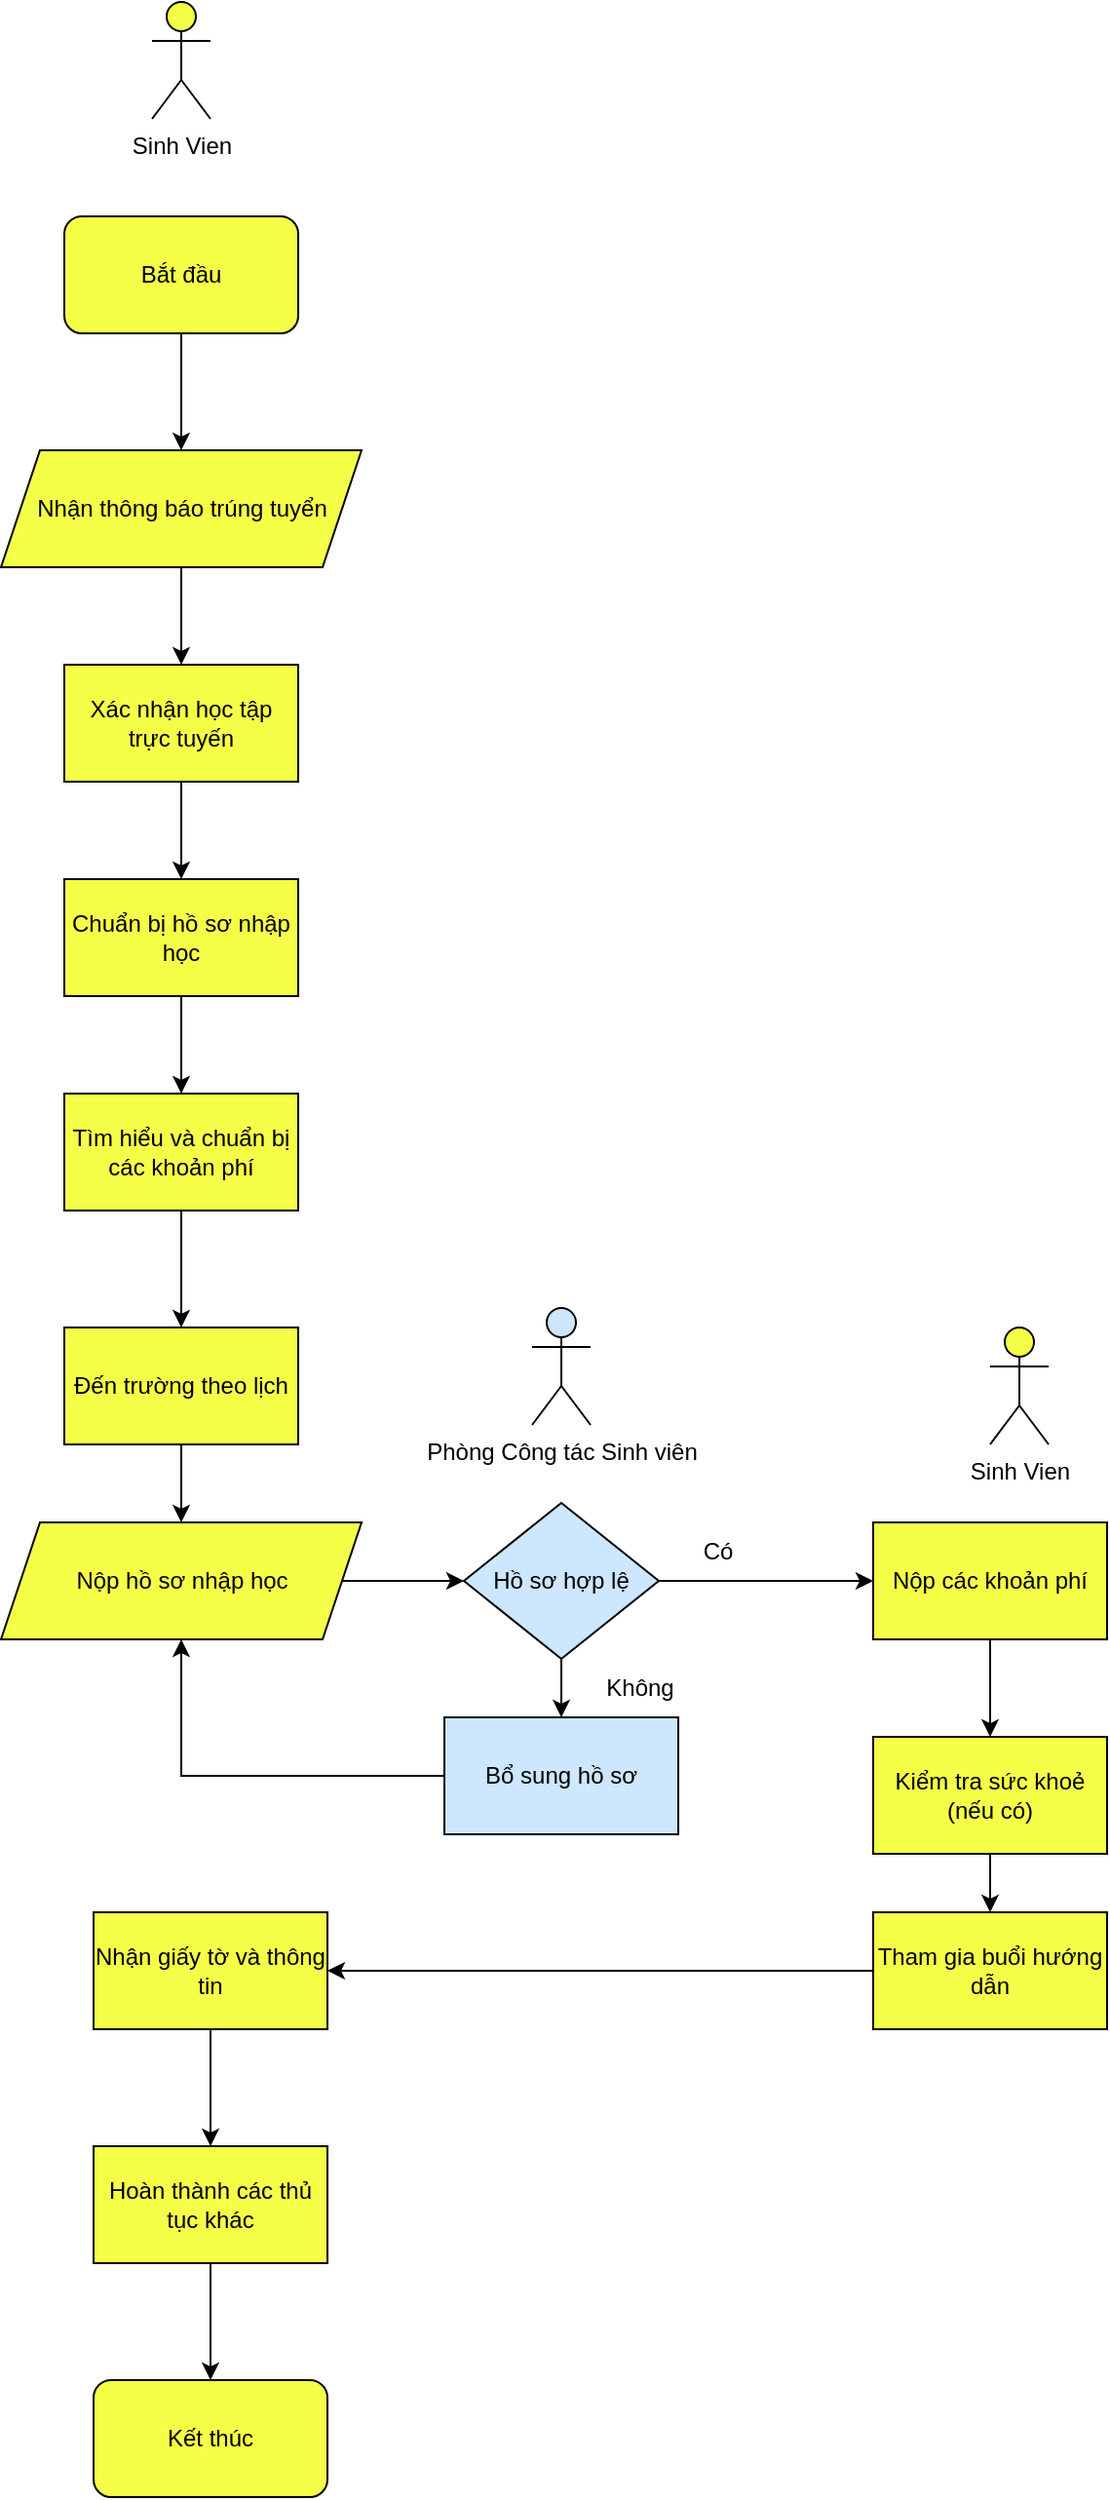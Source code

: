 <mxfile version="26.2.7">
  <diagram name="Page-1" id="TnqijpMx9pY5MQlE8vbq">
    <mxGraphModel dx="3467" dy="1776" grid="1" gridSize="10" guides="1" tooltips="1" connect="1" arrows="1" fold="1" page="1" pageScale="1" pageWidth="850" pageHeight="1100" math="0" shadow="0">
      <root>
        <mxCell id="0" />
        <mxCell id="1" parent="0" />
        <mxCell id="__30T2OvZkhh7V2jQrsh-3" value="" style="edgeStyle=orthogonalEdgeStyle;rounded=0;orthogonalLoop=1;jettySize=auto;html=1;" parent="1" source="__30T2OvZkhh7V2jQrsh-1" target="__30T2OvZkhh7V2jQrsh-2" edge="1">
          <mxGeometry relative="1" as="geometry" />
        </mxCell>
        <mxCell id="__30T2OvZkhh7V2jQrsh-1" value="Bắt đầu" style="rounded=1;whiteSpace=wrap;html=1;fillColor=#F5FF48;" parent="1" vertex="1">
          <mxGeometry x="305" y="240" width="120" height="60" as="geometry" />
        </mxCell>
        <mxCell id="__30T2OvZkhh7V2jQrsh-5" value="" style="edgeStyle=orthogonalEdgeStyle;rounded=0;orthogonalLoop=1;jettySize=auto;html=1;" parent="1" source="__30T2OvZkhh7V2jQrsh-2" target="__30T2OvZkhh7V2jQrsh-4" edge="1">
          <mxGeometry relative="1" as="geometry" />
        </mxCell>
        <mxCell id="__30T2OvZkhh7V2jQrsh-2" value="Nhận thông báo trúng tuyển" style="shape=parallelogram;perimeter=parallelogramPerimeter;whiteSpace=wrap;html=1;fixedSize=1;fillColor=#F5FF48;" parent="1" vertex="1">
          <mxGeometry x="272.5" y="360" width="185" height="60" as="geometry" />
        </mxCell>
        <mxCell id="__30T2OvZkhh7V2jQrsh-7" value="" style="edgeStyle=orthogonalEdgeStyle;rounded=0;orthogonalLoop=1;jettySize=auto;html=1;" parent="1" source="__30T2OvZkhh7V2jQrsh-4" target="__30T2OvZkhh7V2jQrsh-6" edge="1">
          <mxGeometry relative="1" as="geometry" />
        </mxCell>
        <mxCell id="__30T2OvZkhh7V2jQrsh-4" value="Xác nhận học tập trực tuyến" style="rounded=0;whiteSpace=wrap;html=1;fillColor=#F5FF48;" parent="1" vertex="1">
          <mxGeometry x="305" y="470" width="120" height="60" as="geometry" />
        </mxCell>
        <mxCell id="__30T2OvZkhh7V2jQrsh-10" value="" style="edgeStyle=orthogonalEdgeStyle;rounded=0;orthogonalLoop=1;jettySize=auto;html=1;" parent="1" source="__30T2OvZkhh7V2jQrsh-6" target="__30T2OvZkhh7V2jQrsh-8" edge="1">
          <mxGeometry relative="1" as="geometry" />
        </mxCell>
        <mxCell id="__30T2OvZkhh7V2jQrsh-6" value="Chuẩn bị hồ sơ nhập học" style="rounded=0;whiteSpace=wrap;html=1;fillColor=#F5FF48;" parent="1" vertex="1">
          <mxGeometry x="305" y="580" width="120" height="60" as="geometry" />
        </mxCell>
        <mxCell id="__30T2OvZkhh7V2jQrsh-11" value="" style="edgeStyle=orthogonalEdgeStyle;rounded=0;orthogonalLoop=1;jettySize=auto;html=1;" parent="1" source="__30T2OvZkhh7V2jQrsh-8" target="__30T2OvZkhh7V2jQrsh-9" edge="1">
          <mxGeometry relative="1" as="geometry" />
        </mxCell>
        <mxCell id="__30T2OvZkhh7V2jQrsh-8" value="Tìm hiểu và chuẩn bị các khoản phí" style="rounded=0;whiteSpace=wrap;html=1;fillColor=#F5FF48;" parent="1" vertex="1">
          <mxGeometry x="305" y="690" width="120" height="60" as="geometry" />
        </mxCell>
        <mxCell id="__30T2OvZkhh7V2jQrsh-13" value="" style="edgeStyle=orthogonalEdgeStyle;rounded=0;orthogonalLoop=1;jettySize=auto;html=1;" parent="1" source="__30T2OvZkhh7V2jQrsh-9" target="__30T2OvZkhh7V2jQrsh-12" edge="1">
          <mxGeometry relative="1" as="geometry" />
        </mxCell>
        <mxCell id="__30T2OvZkhh7V2jQrsh-9" value="Đến trường theo lịch" style="rounded=0;whiteSpace=wrap;html=1;fillColor=#F5FF48;" parent="1" vertex="1">
          <mxGeometry x="305" y="810" width="120" height="60" as="geometry" />
        </mxCell>
        <mxCell id="__30T2OvZkhh7V2jQrsh-15" value="" style="edgeStyle=orthogonalEdgeStyle;rounded=0;orthogonalLoop=1;jettySize=auto;html=1;" parent="1" source="__30T2OvZkhh7V2jQrsh-12" target="__30T2OvZkhh7V2jQrsh-14" edge="1">
          <mxGeometry relative="1" as="geometry" />
        </mxCell>
        <mxCell id="__30T2OvZkhh7V2jQrsh-12" value="Nộp hồ sơ nhập học" style="shape=parallelogram;perimeter=parallelogramPerimeter;whiteSpace=wrap;html=1;fixedSize=1;fillColor=#F5FF48;" parent="1" vertex="1">
          <mxGeometry x="272.5" y="910" width="185" height="60" as="geometry" />
        </mxCell>
        <mxCell id="__30T2OvZkhh7V2jQrsh-22" value="" style="edgeStyle=orthogonalEdgeStyle;rounded=0;orthogonalLoop=1;jettySize=auto;html=1;entryX=0;entryY=0.5;entryDx=0;entryDy=0;" parent="1" source="__30T2OvZkhh7V2jQrsh-14" target="__30T2OvZkhh7V2jQrsh-17" edge="1">
          <mxGeometry relative="1" as="geometry">
            <mxPoint x="670" y="940" as="targetPoint" />
          </mxGeometry>
        </mxCell>
        <mxCell id="__30T2OvZkhh7V2jQrsh-26" value="" style="edgeStyle=orthogonalEdgeStyle;rounded=0;orthogonalLoop=1;jettySize=auto;html=1;" parent="1" source="__30T2OvZkhh7V2jQrsh-14" target="__30T2OvZkhh7V2jQrsh-24" edge="1">
          <mxGeometry relative="1" as="geometry" />
        </mxCell>
        <mxCell id="__30T2OvZkhh7V2jQrsh-14" value="Hồ sơ hợp lệ" style="rhombus;whiteSpace=wrap;html=1;fillColor=#CCE7FF;" parent="1" vertex="1">
          <mxGeometry x="510" y="900" width="100" height="80" as="geometry" />
        </mxCell>
        <mxCell id="__30T2OvZkhh7V2jQrsh-29" value="" style="edgeStyle=orthogonalEdgeStyle;rounded=0;orthogonalLoop=1;jettySize=auto;html=1;" parent="1" source="__30T2OvZkhh7V2jQrsh-17" target="__30T2OvZkhh7V2jQrsh-28" edge="1">
          <mxGeometry relative="1" as="geometry" />
        </mxCell>
        <mxCell id="__30T2OvZkhh7V2jQrsh-17" value="Nộp các khoản phí" style="rounded=0;whiteSpace=wrap;html=1;fillColor=#F5FF48;" parent="1" vertex="1">
          <mxGeometry x="720" y="910" width="120" height="60" as="geometry" />
        </mxCell>
        <mxCell id="__30T2OvZkhh7V2jQrsh-21" value="Có" style="text;html=1;align=center;verticalAlign=middle;resizable=0;points=[];autosize=1;strokeColor=none;fillColor=none;" parent="1" vertex="1">
          <mxGeometry x="620" y="910" width="40" height="30" as="geometry" />
        </mxCell>
        <mxCell id="__30T2OvZkhh7V2jQrsh-23" value="Không" style="text;html=1;align=center;verticalAlign=middle;resizable=0;points=[];autosize=1;strokeColor=none;fillColor=none;" parent="1" vertex="1">
          <mxGeometry x="570" y="980" width="60" height="30" as="geometry" />
        </mxCell>
        <mxCell id="__30T2OvZkhh7V2jQrsh-27" style="edgeStyle=orthogonalEdgeStyle;rounded=0;orthogonalLoop=1;jettySize=auto;html=1;entryX=0.5;entryY=1;entryDx=0;entryDy=0;" parent="1" source="__30T2OvZkhh7V2jQrsh-24" target="__30T2OvZkhh7V2jQrsh-12" edge="1">
          <mxGeometry relative="1" as="geometry" />
        </mxCell>
        <mxCell id="__30T2OvZkhh7V2jQrsh-24" value="Bổ sung hồ sơ" style="rounded=0;whiteSpace=wrap;html=1;fillColor=#CCE7FF;" parent="1" vertex="1">
          <mxGeometry x="500" y="1010" width="120" height="60" as="geometry" />
        </mxCell>
        <mxCell id="__30T2OvZkhh7V2jQrsh-33" value="" style="edgeStyle=orthogonalEdgeStyle;rounded=0;orthogonalLoop=1;jettySize=auto;html=1;" parent="1" source="__30T2OvZkhh7V2jQrsh-28" target="__30T2OvZkhh7V2jQrsh-30" edge="1">
          <mxGeometry relative="1" as="geometry" />
        </mxCell>
        <mxCell id="__30T2OvZkhh7V2jQrsh-28" value="Kiểm tra sức khoẻ (nếu có)" style="rounded=0;whiteSpace=wrap;html=1;fillColor=#F5FF48;" parent="1" vertex="1">
          <mxGeometry x="720" y="1020" width="120" height="60" as="geometry" />
        </mxCell>
        <mxCell id="__30T2OvZkhh7V2jQrsh-34" value="" style="edgeStyle=orthogonalEdgeStyle;rounded=0;orthogonalLoop=1;jettySize=auto;html=1;" parent="1" source="__30T2OvZkhh7V2jQrsh-30" target="__30T2OvZkhh7V2jQrsh-31" edge="1">
          <mxGeometry relative="1" as="geometry" />
        </mxCell>
        <mxCell id="__30T2OvZkhh7V2jQrsh-30" value="Tham gia buổi hướng dẫn" style="rounded=0;whiteSpace=wrap;html=1;fillColor=#F5FF48;" parent="1" vertex="1">
          <mxGeometry x="720" y="1110" width="120" height="60" as="geometry" />
        </mxCell>
        <mxCell id="J7X4lXe5YuBrX6dxGv2W-6" style="edgeStyle=orthogonalEdgeStyle;rounded=0;orthogonalLoop=1;jettySize=auto;html=1;entryX=0.5;entryY=0;entryDx=0;entryDy=0;" edge="1" parent="1" source="__30T2OvZkhh7V2jQrsh-31" target="__30T2OvZkhh7V2jQrsh-32">
          <mxGeometry relative="1" as="geometry" />
        </mxCell>
        <mxCell id="__30T2OvZkhh7V2jQrsh-31" value="Nhận giấy tờ và thông tin" style="rounded=0;whiteSpace=wrap;html=1;fillColor=#F5FF48;" parent="1" vertex="1">
          <mxGeometry x="320" y="1110" width="120" height="60" as="geometry" />
        </mxCell>
        <mxCell id="__30T2OvZkhh7V2jQrsh-37" style="edgeStyle=orthogonalEdgeStyle;rounded=0;orthogonalLoop=1;jettySize=auto;html=1;entryX=0.5;entryY=0;entryDx=0;entryDy=0;" parent="1" source="__30T2OvZkhh7V2jQrsh-32" target="__30T2OvZkhh7V2jQrsh-36" edge="1">
          <mxGeometry relative="1" as="geometry" />
        </mxCell>
        <mxCell id="__30T2OvZkhh7V2jQrsh-32" value="Hoàn thành các thủ tục khác" style="rounded=0;whiteSpace=wrap;html=1;fillColor=#F5FF48;" parent="1" vertex="1">
          <mxGeometry x="320" y="1230" width="120" height="60" as="geometry" />
        </mxCell>
        <mxCell id="__30T2OvZkhh7V2jQrsh-36" value="Kết thúc" style="rounded=1;whiteSpace=wrap;html=1;fillColor=#F5FF48;" parent="1" vertex="1">
          <mxGeometry x="320" y="1350" width="120" height="60" as="geometry" />
        </mxCell>
        <mxCell id="J7X4lXe5YuBrX6dxGv2W-2" value="Sinh Vien&lt;div&gt;&lt;br&gt;&lt;/div&gt;" style="shape=umlActor;verticalLabelPosition=bottom;verticalAlign=top;html=1;outlineConnect=0;fillColor=#F5FF48;" vertex="1" parent="1">
          <mxGeometry x="350" y="130" width="30" height="60" as="geometry" />
        </mxCell>
        <mxCell id="J7X4lXe5YuBrX6dxGv2W-3" value="Phòng Công tác Sinh viên" style="shape=umlActor;verticalLabelPosition=bottom;verticalAlign=top;html=1;outlineConnect=0;fillColor=#CCE7FF;" vertex="1" parent="1">
          <mxGeometry x="545" y="800" width="30" height="60" as="geometry" />
        </mxCell>
        <mxCell id="J7X4lXe5YuBrX6dxGv2W-7" value="Sinh Vien&lt;div&gt;&lt;br&gt;&lt;/div&gt;" style="shape=umlActor;verticalLabelPosition=bottom;verticalAlign=top;html=1;outlineConnect=0;fillColor=#F5FF48;" vertex="1" parent="1">
          <mxGeometry x="780" y="810" width="30" height="60" as="geometry" />
        </mxCell>
      </root>
    </mxGraphModel>
  </diagram>
</mxfile>

